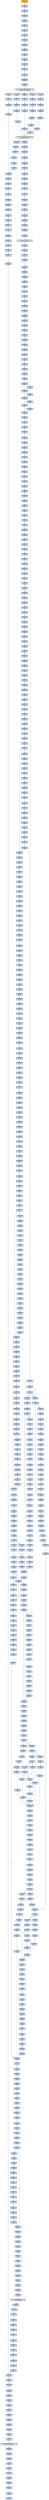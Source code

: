strict digraph G {
	graph [bgcolor=transparent,
		name=G
	];
	node [color=lightsteelblue,
		fillcolor=lightsteelblue,
		shape=rectangle,
		style=filled
	];
	"0x00479869"	[label="0x00479869
movl"];
	"0x0047986d"	[label="0x0047986d
leal"];
	"0x00479869" -> "0x0047986d"	[color="#000000"];
	"0x00479e18"	[label="0x00479e18
movb"];
	"0x00479e1f"	[label="0x00479e1f
popl"];
	"0x00479e18" -> "0x00479e1f"	[color="#000000"];
	"0x00479834"	[label="0x00479834
subl"];
	"0x0047983a"	[label="0x0047983a
pushl"];
	"0x00479834" -> "0x0047983a"	[color="#000000"];
	"0x0047989e"	[label="0x0047989e
leal"];
	"0x004798a1"	[label="0x004798a1
movl"];
	"0x0047989e" -> "0x004798a1"	[color="#000000"];
	"0x004792f1"	[label="0x004792f1
jne"];
	"0x00479365"	[label="0x00479365
movl"];
	"0x004792f1" -> "0x00479365"	[color="#000000",
		label=T];
	"0x00479718"	[label="0x00479718
testb"];
	"0x0047971a"	[label="0x0047971a
jne"];
	"0x00479718" -> "0x0047971a"	[color="#000000"];
	"0x00479152"	[label="0x00479152
popl"];
	"0x00479153"	[label="0x00479153
popl"];
	"0x00479152" -> "0x00479153"	[color="#000000"];
	"0x00479f7a"	[label="0x00479f7a
movl"];
	"0x00479f7e"	[label="0x00479f7e
movl"];
	"0x00479f7a" -> "0x00479f7e"	[color="#000000"];
	"0x00479420"	[label="0x00479420
pushl"];
	"0x00479425"	[label="0x00479425
ret"];
	"0x00479420" -> "0x00479425"	[color="#000000"];
	"0x00479154"	[label="0x00479154
popl"];
	"0x00479155"	[label="0x00479155
jmp"];
	"0x00479154" -> "0x00479155"	[color="#000000"];
	"0x004798fe"	[label="0x004798fe
movl"];
	"0x00479900"	[label="0x00479900
movl"];
	"0x004798fe" -> "0x00479900"	[color="#000000"];
	"0x00479826"	[label="0x00479826
movl"];
	"0x0047982c"	[label="0x0047982c
addl"];
	"0x00479826" -> "0x0047982c"	[color="#000000"];
	"0x004799c9"	[label="0x004799c9
movl"];
	"0x004799cc"	[label="0x004799cc
movl"];
	"0x004799c9" -> "0x004799cc"	[color="#000000"];
	GETMODULEHANDLEA_KERNEL32_DLL	[color=lightgrey,
		fillcolor=lightgrey,
		label="GETMODULEHANDLEA_KERNEL32_DLL
GETMODULEHANDLEA"];
	"0x00479042"	[label="0x00479042
movl"];
	GETMODULEHANDLEA_KERNEL32_DLL -> "0x00479042"	[color="#000000"];
	"0x00479287"	[label="0x00479287
testl"];
	GETMODULEHANDLEA_KERNEL32_DLL -> "0x00479287"	[color="#000000"];
	"0x00421b2c"	[label="0x00421b2c
testl"];
	GETMODULEHANDLEA_KERNEL32_DLL -> "0x00421b2c"	[color="#000000"];
	"0x00426799"	[label="0x00426799
testl"];
	GETMODULEHANDLEA_KERNEL32_DLL -> "0x00426799"	[color="#000000"];
	"0x004200a2"	[label="0x004200a2
movl"];
	GETMODULEHANDLEA_KERNEL32_DLL -> "0x004200a2"	[color="#000000"];
	"0x00479179"	[label="0x00479179
repz"];
	"0x0047917b"	[label="0x0047917b
popl"];
	"0x00479179" -> "0x0047917b"	[color="#000000"];
	"0x004799ee"	[label="0x004799ee
movl"];
	"0x004799f1"	[label="0x004799f1
movl"];
	"0x004799ee" -> "0x004799f1"	[color="#000000"];
	"0x00479aff"	[label="0x00479aff
ret"];
	"0x004796dc"	[label="0x004796dc
movl"];
	"0x00479aff" -> "0x004796dc"	[color="#000000"];
	"0x00479029"	[label="0x00479029
movl"];
	"0x0047902f"	[label="0x0047902f
jne"];
	"0x00479029" -> "0x0047902f"	[color="#000000"];
	"0x00479a2a"	[label="0x00479a2a
jmp"];
	"0x00479a58"	[label="0x00479a58
movl"];
	"0x00479a2a" -> "0x00479a58"	[color="#000000"];
	"0x00479ab9"	[label="0x00479ab9
leal"];
	"0x00479abc"	[label="0x00479abc
pushl"];
	"0x00479ab9" -> "0x00479abc"	[color="#000000"];
	"0x00479960"	[label="0x00479960
xorl"];
	"0x00479962"	[label="0x00479962
testl"];
	"0x00479960" -> "0x00479962"	[color="#000000"];
	"0x00479f45"	[label="0x00479f45
jae"];
	"0x00479f47"	[label="0x00479f47
movl"];
	"0x00479f45" -> "0x00479f47"	[color="#000000",
		label=F];
	"0x0047990a"	[label="0x0047990a
shrl"];
	"0x0047990d"	[label="0x0047990d
repz"];
	"0x0047990a" -> "0x0047990d"	[color="#000000"];
	"0x004791c0"	[label="0x004791c0
movl"];
	"0x004791c6"	[label="0x004791c6
subl"];
	"0x004791c0" -> "0x004791c6"	[color="#000000"];
	VIRTUALPROTECT_KERNEL32_DLL	[color=lightgrey,
		fillcolor=lightgrey,
		label="VIRTUALPROTECT_KERNEL32_DLL
VIRTUALPROTECT"];
	"0x004793ff"	[label="0x004793ff
popl"];
	VIRTUALPROTECT_KERNEL32_DLL -> "0x004793ff"	[color="#000000"];
	"0x0047940f"	[label="0x0047940f
movl"];
	"0x00479415"	[label="0x00479415
popa"];
	"0x0047940f" -> "0x00479415"	[color="#000000"];
	"0x004798b3"	[label="0x004798b3
movl"];
	"0x004798b7"	[label="0x004798b7
ja"];
	"0x004798b3" -> "0x004798b7"	[color="#000000"];
	"0x00479a22"	[label="0x00479a22
cmpl"];
	"0x00479a25"	[label="0x00479a25
sbbl"];
	"0x00479a22" -> "0x00479a25"	[color="#000000"];
	"0x00479e76"	[label="0x00479e76
shrl"];
	"0x00479e78"	[label="0x00479e78
movl"];
	"0x00479e76" -> "0x00479e78"	[color="#000000"];
	"0x004792b1"	[label="0x004792b1
addl"];
	"0x004792b3"	[label="0x004792b3
addl"];
	"0x004792b1" -> "0x004792b3"	[color="#000000"];
	"0x00479014"	[label="0x00479014
popl"];
	"0x00479015"	[label="0x00479015
movl"];
	"0x00479014" -> "0x00479015"	[color="#000000"];
	"0x00479375"	[label="0x00479375
movl"];
	"0x00479378"	[label="0x00479378
movl"];
	"0x00479375" -> "0x00479378"	[color="#000000"];
	"0x00479806"	[label="0x00479806
popl"];
	"0x00479807"	[label="0x00479807
movl"];
	"0x00479806" -> "0x00479807"	[color="#000000"];
	"0x0047939a"	[label="0x0047939a
pushl"];
	"0x0047939d"	[label="0x0047939d
pushl"];
	"0x0047939a" -> "0x0047939d"	[color="#000000"];
	"0x00479b5a"	[label="0x00479b5a
call"];
	"0x00479b63"	[label="0x00479b63
subl"];
	"0x00479b5a" -> "0x00479b63"	[color="#000000"];
	"0x00479398"	[label="0x00479398
pushl"];
	"0x00479398" -> "0x0047939a"	[color="#000000"];
	"0x00479983"	[label="0x00479983
movl"];
	"0x00479986"	[label="0x00479986
xorl"];
	"0x00479983" -> "0x00479986"	[color="#000000"];
	"0x00479172"	[label="0x00479172
repz"];
	"0x00479174"	[label="0x00479174
movl"];
	"0x00479172" -> "0x00479174"	[color="#000000"];
	VIRTUALFREE_KERNEL32_DLL	[color=lightgrey,
		fillcolor=lightgrey,
		label="VIRTUALFREE_KERNEL32_DLL
VIRTUALFREE"];
	"0x004791a8"	[label="0x004791a8
movl"];
	VIRTUALFREE_KERNEL32_DLL -> "0x004791a8"	[color="#000000"];
	"0x00479e65"	[label="0x00479e65
jae"];
	"0x00479e67"	[label="0x00479e67
movl"];
	"0x00479e65" -> "0x00479e67"	[color="#000000",
		label=F];
	"0x00479823"	[label="0x00479823
leal"];
	"0x00479823" -> "0x00479826"	[color="#000000"];
	"0x00479aaf"	[label="0x00479aaf
incl"];
	"0x00479ab0"	[label="0x00479ab0
cmpl"];
	"0x00479aaf" -> "0x00479ab0"	[color="#000000"];
	"0x00479996"	[label="0x00479996
movl"];
	"0x0047999c"	[label="0x0047999c
incl"];
	"0x00479996" -> "0x0047999c"	[color="#000000"];
	"0x00479114"	[label="0x00479114
subl"];
	"0x00479117"	[label="0x00479117
movl"];
	"0x00479114" -> "0x00479117"	[color="#000000"];
	"0x0042679d"	[label="0x0042679d
pushl"];
	"0x004267a2"	[label="0x004267a2
pushl"];
	"0x0042679d" -> "0x004267a2"	[color="#000000"];
	"0x004798ab"	[label="0x004798ab
addl"];
	"0x004798ad"	[label="0x004798ad
cmpl"];
	"0x004798ab" -> "0x004798ad"	[color="#000000"];
	"0x004799d0"	[label="0x004799d0
shll"];
	"0x004799d3"	[label="0x004799d3
andl"];
	"0x004799d0" -> "0x004799d3"	[color="#000000"];
	"0x00479cff"	[label="0x00479cff
ret"];
	"0x00479cff" -> "0x00479e18"	[color="#000000"];
	"0x00479a9b"	[label="0x00479a9b
movb"];
	"0x00479cff" -> "0x00479a9b"	[color="#000000"];
	"0x00479efa"	[label="0x00479efa
jae"];
	"0x00479f16"	[label="0x00479f16
movl"];
	"0x00479efa" -> "0x00479f16"	[color="#000000",
		label=T];
	"0x00479efc"	[label="0x00479efc
movl"];
	"0x00479efa" -> "0x00479efc"	[color="#000000",
		label=F];
	"0x004799a3"	[label="0x004799a3
popl"];
	"0x004799a4"	[label="0x004799a4
movb"];
	"0x004799a3" -> "0x004799a4"	[color="#000000"];
	"0x00479ece"	[label="0x00479ece
movl"];
	"0x00479ed1"	[label="0x00479ed1
jae"];
	"0x00479ece" -> "0x00479ed1"	[color="#000000"];
	"0x00479871"	[label="0x00479871
incl"];
	"0x00479872"	[label="0x00479872
incl"];
	"0x00479871" -> "0x00479872"	[color="#000000"];
	"0x00479b59"	[label="0x00479b59
stosb"];
	"0x00479b59" -> "0x00479b5a"	[color="#000000"];
	"0x00479f70"	[label="0x00479f70
cmpl"];
	"0x00479f74"	[label="0x00479f74
jb"];
	"0x00479f70" -> "0x00479f74"	[color="#000000"];
	"0x00479aa2"	[label="0x00479aa2
popl"];
	"0x00479a9b" -> "0x00479aa2"	[color="#000000"];
	"0x00479f80"	[label="0x00479f80
popl"];
	"0x00479f7e" -> "0x00479f80"	[color="#000000"];
	"0x00479a6f"	[label="0x00479a6f
shrl"];
	"0x00479a71"	[label="0x00479a71
movl"];
	"0x00479a6f" -> "0x00479a71"	[color="#000000"];
	"0x00479397"	[label="0x00479397
pushl"];
	"0x00479397" -> "0x00479398"	[color="#000000"];
	"0x00479e4c"	[label="0x00479e4c
movl"];
	"0x00479e50"	[label="0x00479e50
andl"];
	"0x00479e4c" -> "0x00479e50"	[color="#000000"];
	"0x00479ce8"	[label="0x00479ce8
movb"];
	"0x00479cea"	[label="0x00479cea
popl"];
	"0x00479ce8" -> "0x00479cea"	[color="#000000"];
	"0x004799f4"	[label="0x004799f4
movl"];
	"0x004799f1" -> "0x004799f4"	[color="#000000"];
	"0x00479ecb"	[label="0x00479ecb
movl"];
	"0x00479ecb" -> "0x00479ece"	[color="#000000"];
	"0x004796cc"	[label="0x004796cc
subl"];
	"0x004796d2"	[label="0x004796d2
leal"];
	"0x004796cc" -> "0x004796d2"	[color="#000000"];
	"0x00479048"	[label="0x00479048
movl"];
	"0x00479042" -> "0x00479048"	[color="#000000"];
	"0x00479271"	[label="0x00479271
movl"];
	"0x00479274"	[label="0x00479274
testl"];
	"0x00479271" -> "0x00479274"	[color="#000000"];
	"0x00479a00"	[label="0x00479a00
andl"];
	"0x00479a05"	[label="0x00479a05
cmpl"];
	"0x00479a00" -> "0x00479a05"	[color="#000000"];
	"0x00479abd"	[label="0x00479abd
pushl"];
	"0x00479abc" -> "0x00479abd"	[color="#000000"];
	"0x00479e29"	[label="0x00479e29
jb"];
	"0x00479e9c"	[label="0x00479e9c
cmpl"];
	"0x00479e29" -> "0x00479e9c"	[color="#000000",
		label=T];
	"0x00479e2b"	[label="0x00479e2b
movl"];
	"0x00479e29" -> "0x00479e2b"	[color="#000000",
		label=F];
	"0x004799b0"	[label="0x004799b0
pushl"];
	"0x004799b1"	[label="0x004799b1
pushl"];
	"0x004799b0" -> "0x004799b1"	[color="#000000"];
	"0x00479112"	[label="0x00479112
movl"];
	"0x00479112" -> "0x00479114"	[color="#000000"];
	"0x00479a1d"	[label="0x00479a1d
cmpl"];
	"0x00479a20"	[label="0x00479a20
jae"];
	"0x00479a1d" -> "0x00479a20"	[color="#000000"];
	"0x0047986d" -> "0x00479871"	[color="#000000"];
	"0x00479e20"	[label="0x00479e20
testb"];
	"0x00479e22"	[label="0x00479e22
movl"];
	"0x00479e20" -> "0x00479e22"	[color="#000000"];
	"0x00479e58"	[label="0x00479e58
orl"];
	"0x00479e5a"	[label="0x00479e5a
movl"];
	"0x00479e58" -> "0x00479e5a"	[color="#000000"];
	"0x00479108"	[label="0x00479108
incb"];
	"0x0047910e"	[label="0x0047910e
pushl"];
	"0x00479108" -> "0x0047910e"	[color="#000000"];
	"0x00479b69"	[label="0x00479b69
pushl"];
	"0x00479b6a"	[label="0x00479b6a
movl"];
	"0x00479b69" -> "0x00479b6a"	[color="#000000"];
	"0x0047991a"	[label="0x0047991a
movl"];
	"0x0047991e"	[label="0x0047991e
movl"];
	"0x0047991a" -> "0x0047991e"	[color="#000000"];
	"0x00479f05"	[label="0x00479f05
je"];
	"0x00479f37"	[label="0x00479f37
movl"];
	"0x00479f05" -> "0x00479f37"	[color="#000000",
		label=T];
	"0x00479f07"	[label="0x00479f07
movl"];
	"0x00479f05" -> "0x00479f07"	[color="#000000",
		label=F];
	"0x00479b74"	[label="0x00479b74
movl"];
	"0x00479b76"	[label="0x00479b76
call"];
	"0x00479b74" -> "0x00479b76"	[color="#000000"];
	"0x00479966"	[label="0x00479966
movl"];
	"0x0047996d"	[label="0x0047996d
movb"];
	"0x00479966" -> "0x0047996d"	[color="#000000"];
	"0x00479855"	[label="0x00479855
movl"];
	"0x0047985c"	[label="0x0047985c
cmpl"];
	"0x00479855" -> "0x0047985c"	[color="#000000"];
	"0x00479b43"	[label="0x00479b43
movl"];
	"0x00479b49"	[label="0x00479b49
movl"];
	"0x00479b43" -> "0x00479b49"	[color="#000000"];
	"0x00479289"	[label="0x00479289
jne"];
	"0x00479292"	[label="0x00479292
movl"];
	"0x00479289" -> "0x00479292"	[color="#000000",
		label=T];
	"0x00479817"	[label="0x00479817
movl"];
	"0x0047981d"	[label="0x0047981d
movl"];
	"0x00479817" -> "0x0047981d"	[color="#000000"];
	"0x004797fd"	[label="0x004797fd
andl"];
	"0x00479802"	[label="0x00479802
shrl"];
	"0x004797fd" -> "0x00479802"	[color="#000000"];
	"0x00479a2f"	[label="0x00479a2f
jae"];
	"0x00479a31"	[label="0x00479a31
movl"];
	"0x00479a2f" -> "0x00479a31"	[color="#000000",
		label=F];
	"0x00479a38"	[label="0x00479a38
cmpl"];
	"0x00479a2f" -> "0x00479a38"	[color="#000000",
		label=T];
	"0x00479ee9"	[label="0x00479ee9
movl"];
	"0x00479eec"	[label="0x00479eec
subl"];
	"0x00479ee9" -> "0x00479eec"	[color="#000000"];
	"0x004799fd"	[label="0x004799fd
movl"];
	"0x004799fd" -> "0x00479a00"	[color="#000000"];
	"0x004799b2"	[label="0x004799b2
pushl"];
	"0x004799b3"	[label="0x004799b3
movl"];
	"0x004799b2" -> "0x004799b3"	[color="#000000"];
	"0x00479008"	[label="0x00479008
jmp"];
	"0x0047900e"	[label="0x0047900e
call"];
	"0x00479008" -> "0x0047900e"	[color="#000000"];
	"0x0047915f"	[label="0x0047915f
movl"];
	"0x00479161"	[label="0x00479161
movl"];
	"0x0047915f" -> "0x00479161"	[color="#000000"];
	"0x0047999d"	[label="0x0047999d
cmpl"];
	"0x0047999c" -> "0x0047999d"	[color="#000000"];
	"0x00479ceb"	[label="0x00479ceb
addl"];
	"0x00479cf1"	[label="0x00479cf1
ret"];
	"0x00479ceb" -> "0x00479cf1"	[color="#000000"];
	"0x00479a5a"	[label="0x00479a5a
movl"];
	"0x00479a5d"	[label="0x00479a5d
addl"];
	"0x00479a5a" -> "0x00479a5d"	[color="#000000"];
	"0x00479f41"	[label="0x00479f41
cmpl"];
	"0x00479f43"	[label="0x00479f43
movl"];
	"0x00479f41" -> "0x00479f43"	[color="#000000"];
	"0x00479a36"	[label="0x00479a36
jmp"];
	"0x00479a36" -> "0x00479a58"	[color="#000000"];
	"0x004791b0"	[label="0x004791b0
je"];
	"0x004791ba"	[label="0x004791ba
movl"];
	"0x004791b0" -> "0x004791ba"	[color="#000000",
		label=T];
	"0x0047904e"	[label="0x0047904e
pushl"];
	"0x0047904f"	[label="0x0047904f
call"];
	"0x0047904e" -> "0x0047904f"	[color="#000000"];
	"0x00479e55"	[label="0x00479e55
addl"];
	"0x00479e55" -> "0x00479e58"	[color="#000000"];
	"0x004799e1"	[label="0x004799e1
movl"];
	"0x004799e4"	[label="0x004799e4
movl"];
	"0x004799e1" -> "0x004799e4"	[color="#000000"];
	"0x004799ec"	[label="0x004799ec
jae"];
	"0x004799ec" -> "0x004799ee"	[color="#000000",
		label=F];
	"0x0047908d"	[label="0x0047908d
movl"];
	"0x00479093"	[label="0x00479093
orl"];
	"0x0047908d" -> "0x00479093"	[color="#000000"];
	"0x004797e5"	[label="0x004797e5
jae"];
	"0x004797e7"	[label="0x004797e7
popl"];
	"0x004797e5" -> "0x004797e7"	[color="#000000",
		label=F];
	"0x00479a1b"	[label="0x00479a1b
jmp"];
	"0x00479a1b" -> "0x00479a58"	[color="#000000"];
	"0x004797ae"	[label="0x004797ae
cmpl"];
	"0x004797b1"	[label="0x004797b1
jb"];
	"0x004797ae" -> "0x004797b1"	[color="#000000"];
	"0x00479cda"	[label="0x00479cda
leal"];
	"0x00479cde"	[label="0x00479cde
movl"];
	"0x00479cda" -> "0x00479cde"	[color="#000000"];
	"0x004799a7"	[label="0x004799a7
addl"];
	"0x004799ad"	[label="0x004799ad
ret"];
	"0x004799a7" -> "0x004799ad"	[color="#000000"];
	"0x00479298"	[label="0x00479298
movl"];
	"0x00479292" -> "0x00479298"	[color="#000000"];
	"0x00479276"	[label="0x00479276
je"];
	"0x00479274" -> "0x00479276"	[color="#000000"];
	"0x00479b0c"	[label="0x00479b0c
pushl"];
	"0x00479b0d"	[label="0x00479b0d
movl"];
	"0x00479b0c" -> "0x00479b0d"	[color="#000000"];
	"0x00479a07"	[label="0x00479a07
jae"];
	"0x00479a07" -> "0x00479a1d"	[color="#000000",
		label=T];
	"0x00479a09"	[label="0x00479a09
movl"];
	"0x00479a07" -> "0x00479a09"	[color="#000000",
		label=F];
	"0x0047999f"	[label="0x0047999f
jb"];
	"0x0047999d" -> "0x0047999f"	[color="#000000"];
	"0x004799a1"	[label="0x004799a1
popl"];
	"0x004799a2"	[label="0x004799a2
popl"];
	"0x004799a1" -> "0x004799a2"	[color="#000000"];
	"0x004796d6"	[label="0x004796d6
pushl"];
	"0x004796d2" -> "0x004796d6"	[color="#000000"];
	"0x004797a5"	[label="0x004797a5
movl"];
	"0x004797a7"	[label="0x004797a7
pushl"];
	"0x004797a5" -> "0x004797a7"	[color="#000000"];
	"0x00479f6c"	[label="0x00479f6c
testb"];
	"0x00479cf1" -> "0x00479f6c"	[color="#000000"];
	"0x00479249"	[label="0x00479249
movl"];
	"0x0047924f"	[label="0x0047924f
orl"];
	"0x00479249" -> "0x0047924f"	[color="#000000"];
	"0x00479f82"	[label="0x00479f82
popl"];
	"0x00479f83"	[label="0x00479f83
movb"];
	"0x00479f82" -> "0x00479f83"	[color="#000000"];
	"0x00479b0f"	[label="0x00479b0f
leal"];
	"0x00479b12"	[label="0x00479b12
movl"];
	"0x00479b0f" -> "0x00479b12"	[color="#000000"];
	"0x00479189"	[label="0x00479189
call"];
	"0x00479189" -> VIRTUALFREE_KERNEL32_DLL	[color="#000000"];
	"0x004799d9"	[label="0x004799d9
orl"];
	"0x004799db"	[label="0x004799db
movl"];
	"0x004799d9" -> "0x004799db"	[color="#000000"];
	"0x004792c0"	[label="0x004792c0
addl"];
	"0x004792c6"	[label="0x004792c6
testl"];
	"0x004792c0" -> "0x004792c6"	[color="#000000"];
	"0x00479a7d"	[label="0x00479a7d
popl"];
	"0x00479a7e"	[label="0x00479a7e
popl"];
	"0x00479a7d" -> "0x00479a7e"	[color="#000000"];
	"0x004797b3"	[label="0x004797b3
pushl"];
	"0x004797b4"	[label="0x004797b4
movl"];
	"0x004797b3" -> "0x004797b4"	[color="#000000"];
	"0x0047981d" -> "0x00479823"	[color="#000000"];
	"0x004799cc" -> "0x004799d0"	[color="#000000"];
	"0x00479a47"	[label="0x00479a47
jae"];
	"0x00479a49"	[label="0x00479a49
movl"];
	"0x00479a47" -> "0x00479a49"	[color="#000000",
		label=F];
	"0x004797f2"	[label="0x004797f2
subl"];
	"0x004797f4"	[label="0x004797f4
shrl"];
	"0x004797f2" -> "0x004797f4"	[color="#000000"];
	"0x00479e24"	[label="0x00479e24
je"];
	"0x00479e26"	[label="0x00479e26
cmpl"];
	"0x00479e24" -> "0x00479e26"	[color="#000000",
		label=F];
	"0x00479e24" -> "0x00479e9c"	[color="#000000",
		label=T];
	"0x00479877"	[label="0x00479877
jb"];
	"0x00479879"	[label="0x00479879
movl"];
	"0x00479877" -> "0x00479879"	[color="#000000",
		label=F];
	"0x00479b1e"	[label="0x00479b1e
movl"];
	"0x00479b24"	[label="0x00479b24
movl"];
	"0x00479b1e" -> "0x00479b24"	[color="#000000"];
	"0x004797ce"	[label="0x004797ce
andl"];
	"0x004797d4"	[label="0x004797d4
orl"];
	"0x004797ce" -> "0x004797d4"	[color="#000000"];
	"0x00479055"	[label="0x00479055
stosl"];
	"0x00479056"	[label="0x00479056
movb"];
	"0x00479055" -> "0x00479056"	[color="#000000"];
	"0x00479a95"	[label="0x00479a95
pushl"];
	"0x00479a96"	[label="0x00479a96
call"];
	"0x00479a95" -> "0x00479a96"	[color="#000000"];
	"0x00479ea0"	[label="0x00479ea0
jb"];
	"0x00479ed3"	[label="0x00479ed3
movl"];
	"0x00479ea0" -> "0x00479ed3"	[color="#000000",
		label=T];
	"0x00479ea2"	[label="0x00479ea2
movl"];
	"0x00479ea0" -> "0x00479ea2"	[color="#000000",
		label=F];
	"0x004799e6"	[label="0x004799e6
movl"];
	"0x004799e4" -> "0x004799e6"	[color="#000000"];
	"0x00479b14"	[label="0x00479b14
movl"];
	"0x00479b1b"	[label="0x00479b1b
movl"];
	"0x00479b14" -> "0x00479b1b"	[color="#000000"];
	"0x004798f0"	[label="0x004798f0
subl"];
	"0x004798f2"	[label="0x004798f2
addl"];
	"0x004798f0" -> "0x004798f2"	[color="#000000"];
	"0x00479a11"	[label="0x00479a11
shrl"];
	"0x00479a14"	[label="0x00479a14
xorl"];
	"0x00479a11" -> "0x00479a14"	[color="#000000"];
	"0x0047911d"	[label="0x0047911d
xorl"];
	"0x00479117" -> "0x0047911d"	[color="#000000"];
	"0x0047997a"	[label="0x0047997a
andl"];
	"0x0047997f"	[label="0x0047997f
movl"];
	"0x0047997a" -> "0x0047997f"	[color="#000000"];
	"0x004200a8"	[label="0x004200a8
movl"];
	"0x004200ae"	[label="0x004200ae
pushl"];
	"0x004200a8" -> "0x004200ae"	[color="#000000"];
	"0x004799c2"	[label="0x004799c2
incl"];
	"0x004799c3"	[label="0x004799c3
movb"];
	"0x004799c2" -> "0x004799c3"	[color="#000000"];
	"0x00479e95"	[label="0x00479e95
addl"];
	"0x00479e97"	[label="0x00479e97
leal"];
	"0x00479e95" -> "0x00479e97"	[color="#000000"];
	"0x004797fb"	[label="0x004797fb
subl"];
	"0x004797fb" -> "0x004797fd"	[color="#000000"];
	"0x00479f49"	[label="0x00479f49
subl"];
	"0x00479f47" -> "0x00479f49"	[color="#000000"];
	"0x004798eb"	[label="0x004798eb
andl"];
	"0x004798eb" -> "0x004798f0"	[color="#000000"];
	"0x00479831"	[label="0x00479831
ret"];
	"0x0047982c" -> "0x00479831"	[color="#000000"];
	"0x00479e26" -> "0x00479e29"	[color="#000000"];
	"0x0047972f"	[label="0x0047972f
ret"];
	"0x00479101"	[label="0x00479101
movb"];
	"0x0047972f" -> "0x00479101"	[color="#000000"];
	"0x00479103"	[label="0x00479103
cmpb"];
	"0x00479101" -> "0x00479103"	[color="#000000"];
	"0x0047985e"	[label="0x0047985e
movl"];
	"0x00479862"	[label="0x00479862
jbe"];
	"0x0047985e" -> "0x00479862"	[color="#000000"];
	"0x00479ba0"	[label="0x00479ba0
jb"];
	"0x00479ba2"	[label="0x00479ba2
leal"];
	"0x00479ba0" -> "0x00479ba2"	[color="#000000",
		label=F];
	"0x0047983b"	[label="0x0047983b
pushl"];
	"0x0047983c"	[label="0x0047983c
pushl"];
	"0x0047983b" -> "0x0047983c"	[color="#000000"];
	"0x004798f4"	[label="0x004798f4
movb"];
	"0x004798f6"	[label="0x004798f6
movl"];
	"0x004798f4" -> "0x004798f6"	[color="#000000"];
	"0x00479058"	[label="0x00479058
scasb"];
	"0x00479059"	[label="0x00479059
jne"];
	"0x00479058" -> "0x00479059"	[color="#000000"];
	"0x00479b55"	[label="0x00479b55
repz"];
	"0x00479b57"	[label="0x00479b57
movl"];
	"0x00479b55" -> "0x00479b57"	[color="#000000"];
	"0x00479176"	[label="0x00479176
andl"];
	"0x00479176" -> "0x00479179"	[color="#000000"];
	"0x0047988e"	[label="0x0047988e
movl"];
	"0x00479892"	[label="0x00479892
movl"];
	"0x0047988e" -> "0x00479892"	[color="#000000"];
	"0x0047987e"	[label="0x0047987e
movl"];
	"0x00479882"	[label="0x00479882
movl"];
	"0x0047987e" -> "0x00479882"	[color="#000000"];
	"0x00479a65"	[label="0x00479a65
movl"];
	"0x00479a6a"	[label="0x00479a6a
subl"];
	"0x00479a65" -> "0x00479a6a"	[color="#000000"];
	"0x00479153" -> "0x00479154"	[color="#000000"];
	"0x004267a3"	[label="0x004267a3
call"];
	"0x004267a2" -> "0x004267a3"	[color="#000000"];
	"0x00421b2e"	[label="0x00421b2e
je"];
	"0x00421b30"	[label="0x00421b30
pushl"];
	"0x00421b2e" -> "0x00421b30"	[color="#000000",
		label=F];
	"0x004797bb"	[label="0x004797bb
movb"];
	"0x004797bd"	[label="0x004797bd
incl"];
	"0x004797bb" -> "0x004797bd"	[color="#000000"];
	"0x00479e6d"	[label="0x00479e6d
movl"];
	"0x00479e72"	[label="0x00479e72
subl"];
	"0x00479e6d" -> "0x00479e72"	[color="#000000"];
	"0x00479b6d"	[label="0x00479b6d
pushl"];
	"0x00479b6e"	[label="0x00479b6e
leal"];
	"0x00479b6d" -> "0x00479b6e"	[color="#000000"];
	"0x004798f8"	[label="0x004798f8
movb"];
	"0x004798fa"	[label="0x004798fa
movl"];
	"0x004798f8" -> "0x004798fa"	[color="#000000"];
	"0x00479a87"	[label="0x00479a87
movl"];
	"0x00479a89"	[label="0x00479a89
xorl"];
	"0x00479a87" -> "0x00479a89"	[color="#000000"];
	"0x00479f85"	[label="0x00479f85
popl"];
	"0x00479f83" -> "0x00479f85"	[color="#000000"];
	"0x004799de"	[label="0x004799de
addl"];
	"0x004799de" -> "0x004799e1"	[color="#000000"];
	"0x00479cc9"	[label="0x00479cc9
jb"];
	"0x00479ccb"	[label="0x00479ccb
jmp"];
	"0x00479cc9" -> "0x00479ccb"	[color="#000000",
		label=F];
	"0x00479b30"	[label="0x00479b30
xorl"];
	"0x00479b32"	[label="0x00479b32
movl"];
	"0x00479b30" -> "0x00479b32"	[color="#000000"];
	"0x00479400"	[label="0x00479400
movl"];
	"0x00479405"	[label="0x00479405
pushl"];
	"0x00479400" -> "0x00479405"	[color="#000000"];
	"0x0047990f"	[label="0x0047990f
movl"];
	"0x00479911"	[label="0x00479911
movl"];
	"0x0047990f" -> "0x00479911"	[color="#000000"];
	"0x004799db" -> "0x004799de"	[color="#000000"];
	"0x00479845"	[label="0x00479845
movl"];
	"0x0047984b"	[label="0x0047984b
xorl"];
	"0x00479845" -> "0x0047984b"	[color="#000000"];
	"0x00479b08"	[label="0x00479b08
movl"];
	"0x00479b08" -> "0x00479b0c"	[color="#000000"];
	"0x004790a1"	[label="0x004790a1
leal"];
	"0x004790a7"	[label="0x004790a7
cmpl"];
	"0x004790a1" -> "0x004790a7"	[color="#000000"];
	"0x00479b02"	[label="0x00479b02
movl"];
	"0x00479b06"	[label="0x00479b06
movl"];
	"0x00479b02" -> "0x00479b06"	[color="#000000"];
	"0x00479022"	[label="0x00479022
cmpl"];
	"0x00479022" -> "0x00479029"	[color="#000000"];
	"0x00479ab3"	[label="0x00479ab3
jb"];
	"0x00479ab5"	[label="0x00479ab5
movl"];
	"0x00479ab3" -> "0x00479ab5"	[color="#000000",
		label=F];
	"0x00479396"	[label="0x00479396
pushl"];
	"0x00479396" -> "0x00479397"	[color="#000000"];
	"0x004798fa" -> "0x004798fe"	[color="#000000"];
	"0x0047984d"	[label="0x0047984d
leal"];
	"0x00479851"	[label="0x00479851
xorl"];
	"0x0047984d" -> "0x00479851"	[color="#000000"];
	"0x004797f6"	[label="0x004797f6
movl"];
	"0x004797f4" -> "0x004797f6"	[color="#000000"];
	"0x004200a4"	[label="0x004200a4
testl"];
	"0x004200a6"	[label="0x004200a6
je"];
	"0x004200a4" -> "0x004200a6"	[color="#000000"];
	"0x00479e3f"	[label="0x00479e3f
movb"];
	"0x00479e41"	[label="0x00479e41
incl"];
	"0x00479e3f" -> "0x00479e41"	[color="#000000"];
	"0x00479e39"	[label="0x00479e39
movl"];
	"0x00479e3c"	[label="0x00479e3c
shll"];
	"0x00479e39" -> "0x00479e3c"	[color="#000000"];
	"0x0047990d" -> "0x0047990f"	[color="#000000"];
	"0x00479163"	[label="0x00479163
addl"];
	"0x00479169"	[label="0x00479169
movl"];
	"0x00479163" -> "0x00479169"	[color="#000000"];
	"0x004797db"	[label="0x004797db
movl"];
	"0x004797de"	[label="0x004797de
movl"];
	"0x004797db" -> "0x004797de"	[color="#000000"];
	"0x00479035"	[label="0x00479035
leal"];
	"0x0047902f" -> "0x00479035"	[color="#000000",
		label=F];
	"0x00479ac2"	[label="0x00479ac2
call"];
	"0x0047980f"	[label="0x0047980f
movl"];
	"0x00479ac2" -> "0x0047980f"	[color="#000000"];
	"0x00479ca5"	[label="0x00479ca5
jne"];
	"0x00479cb2"	[label="0x00479cb2
movb"];
	"0x00479ca5" -> "0x00479cb2"	[color="#000000",
		label=T];
	"0x00479bc5"	[label="0x00479bc5
movl"];
	"0x00479bc7"	[label="0x00479bc7
call"];
	"0x00479bc5" -> "0x00479bc7"	[color="#000000"];
	"0x00479f3e"	[label="0x00479f3e
leal"];
	"0x00479f3e" -> "0x00479f41"	[color="#000000"];
	"0x00479e5c"	[label="0x00479e5c
cmpl"];
	"0x00479e5a" -> "0x00479e5c"	[color="#000000"];
	"0x00479384"	[label="0x00479384
jmp"];
	"0x00479384" -> "0x00479271"	[color="#000000"];
	"0x00479b37"	[label="0x00479b37
movl"];
	"0x00479b32" -> "0x00479b37"	[color="#000000"];
	"0x004799e9"	[label="0x004799e9
cmpl"];
	"0x004799e6" -> "0x004799e9"	[color="#000000"];
	"0x004798c9"	[label="0x004798c9
cmpl"];
	"0x004798cc"	[label="0x004798cc
movl"];
	"0x004798c9" -> "0x004798cc"	[color="#000000"];
	"0x004799b1" -> "0x004799b2"	[color="#000000"];
	"0x004797e8"	[label="0x004797e8
movl"];
	"0x004797eb"	[label="0x004797eb
movl"];
	"0x004797e8" -> "0x004797eb"	[color="#000000"];
	"0x00479a7f"	[label="0x00479a7f
movl"];
	"0x00479a7e" -> "0x00479a7f"	[color="#000000"];
	"0x00479106"	[label="0x00479106
jne"];
	"0x00479106" -> "0x00479108"	[color="#000000",
		label=F];
	"0x00479106" -> "0x00479155"	[color="#000000",
		label=T];
	"0x00479002"	[label="0x00479002
call"];
	"0x0047900a"	[label="0x0047900a
popl"];
	"0x00479002" -> "0x0047900a"	[color="#000000"];
	"0x00479873"	[label="0x00479873
cmpl"];
	"0x00479875"	[label="0x00479875
movl"];
	"0x00479873" -> "0x00479875"	[color="#000000"];
	"0x00479d3b"	[label="0x00479d3b
incl"];
	"0x00479d3c"	[label="0x00479d3c
movl"];
	"0x00479d3b" -> "0x00479d3c"	[color="#000000"];
	"0x004797a8"	[label="0x004797a8
movl"];
	"0x004797ad"	[label="0x004797ad
pushl"];
	"0x004797a8" -> "0x004797ad"	[color="#000000"];
	"0x00479e50" -> "0x00479e55"	[color="#000000"];
	"0x00479095"	[label="0x00479095
je"];
	"0x00479095" -> "0x004790a1"	[color="#000000",
		label=T];
	"0x00479cc6"	[label="0x00479cc6
cmpl"];
	"0x00479cc6" -> "0x00479cc9"	[color="#000000"];
	"0x00479a77"	[label="0x00479a77
movl"];
	"0x00479a77" -> "0x00479a7d"	[color="#000000"];
	"0x00479729"	[label="0x00479729
addl"];
	"0x00479729" -> "0x0047972f"	[color="#000000"];
	"0x00479cea" -> "0x00479ceb"	[color="#000000"];
	"0x00479389"	[label="0x00479389
movl"];
	"0x00479276" -> "0x00479389"	[color="#000000",
		label=T];
	"0x00479251"	[label="0x00479251
je"];
	"0x0047924f" -> "0x00479251"	[color="#000000"];
	"0x00479b1b" -> "0x00479b1e"	[color="#000000"];
	"0x00479ead"	[label="0x00479ead
incl"];
	"0x00479eae"	[label="0x00479eae
movb"];
	"0x00479ead" -> "0x00479eae"	[color="#000000"];
	"0x004792c8"	[label="0x004792c8
je"];
	"0x00479373"	[label="0x00479373
movl"];
	"0x004792c8" -> "0x00479373"	[color="#000000",
		label=T];
	"0x00479e6a"	[label="0x00479e6a
movl"];
	"0x00479e6a" -> "0x00479e6d"	[color="#000000"];
	"0x00479eab"	[label="0x00479eab
movb"];
	"0x00479eab" -> "0x00479ead"	[color="#000000"];
	"0x00479cf8"	[label="0x00479cf8
popl"];
	"0x00479cf9"	[label="0x00479cf9
subl"];
	"0x00479cf8" -> "0x00479cf9"	[color="#000000"];
	"0x00479813"	[label="0x00479813
movl"];
	"0x00479813" -> "0x00479817"	[color="#000000"];
	"0x0047901a"	[label="0x0047901a
addl"];
	"0x00479015" -> "0x0047901a"	[color="#000000"];
	"0x00479cc5"	[label="0x00479cc5
incl"];
	"0x00479cc5" -> "0x00479cc6"	[color="#000000"];
	"0x004797a7" -> "0x004797a8"	[color="#000000"];
	"0x0047939e"	[label="0x0047939e
call"];
	"0x0047939e" -> VIRTUALPROTECT_KERNEL32_DLL	[color="#000000"];
	"0x00479406"	[label="0x00479406
addl"];
	"0x0047940c"	[label="0x0047940c
popl"];
	"0x00479406" -> "0x0047940c"	[color="#000000"];
	"0x004792aa"	[label="0x004792aa
testl"];
	"0x004792ac"	[label="0x004792ac
jne"];
	"0x004792aa" -> "0x004792ac"	[color="#000000"];
	"0x00479f5d"	[label="0x00479f5d
movl"];
	"0x00479f61"	[label="0x00479f61
movl"];
	"0x00479f5d" -> "0x00479f61"	[color="#000000"];
	"0x004797ad" -> "0x004797ae"	[color="#000000"];
	"0x0047980a"	[label="0x0047980a
popl"];
	"0x00479807" -> "0x0047980a"	[color="#000000"];
	"0x0047938f"	[label="0x0047938f
movl"];
	"0x00479392"	[label="0x00479392
addl"];
	"0x0047938f" -> "0x00479392"	[color="#000000"];
	"0x00479a27"	[label="0x00479a27
addl"];
	"0x00479a25" -> "0x00479a27"	[color="#000000"];
	"0x00479cd4"	[label="0x00479cd4
movl"];
	"0x00479cd4" -> "0x00479cda"	[color="#000000"];
	"0x0047980f" -> "0x00479813"	[color="#000000"];
	"0x00479e9c" -> "0x00479ea0"	[color="#000000"];
	"0x004790e9"	[label="0x004790e9
movl"];
	"0x004790eb"	[label="0x004790eb
addl"];
	"0x004790e9" -> "0x004790eb"	[color="#000000"];
	"0x00479a27" -> "0x00479a2a"	[color="#000000"];
	"0x00479b2a"	[label="0x00479b2a
movl"];
	"0x00479b2a" -> "0x00479b30"	[color="#000000"];
	"0x0047903c"	[label="0x0047903c
call"];
	"0x0047903c" -> GETMODULEHANDLEA_KERNEL32_DLL	[color="#000000"];
	"0x00479a31" -> "0x00479a36"	[color="#000000"];
	"0x00479ec1"	[label="0x00479ec1
addl"];
	"0x00479ec4"	[label="0x00479ec4
orl"];
	"0x00479ec1" -> "0x00479ec4"	[color="#000000"];
	"0x00479bb4"	[label="0x00479bb4
testb"];
	"0x004799ad" -> "0x00479bb4"	[color="#000000"];
	"0x00479ca3"	[label="0x00479ca3
testb"];
	"0x004799ad" -> "0x00479ca3"	[color="#000000"];
	"0x00479aad"	[label="0x00479aad
addl"];
	"0x00479aad" -> "0x00479aaf"	[color="#000000"];
	"0x00479181"	[label="0x00479181
pushl"];
	"0x00479183"	[label="0x00479183
pushl"];
	"0x00479181" -> "0x00479183"	[color="#000000"];
	"0x00479bc3"	[label="0x00479bc3
xorl"];
	"0x00479bc3" -> "0x00479bc5"	[color="#000000"];
	"0x0047900c"	[label="0x0047900c
pushl"];
	"0x0047900d"	[label="0x0047900d
ret"];
	"0x0047900c" -> "0x0047900d"	[color="#000000"];
	"0x00479ee0"	[label="0x00479ee0
addl"];
	"0x00479ee2"	[label="0x00479ee2
shrl"];
	"0x00479ee0" -> "0x00479ee2"	[color="#000000"];
	"0x004792be"	[label="0x004792be
addl"];
	"0x004792be" -> "0x004792c0"	[color="#000000"];
	"0x00479a44"	[label="0x00479a44
cmpl"];
	"0x00479a44" -> "0x00479a47"	[color="#000000"];
	"0x004796f0"	[label="0x004796f0
call"];
	"0x004796f0" -> "0x00479b02"	[color="#000000"];
	"0x004797b1" -> "0x004797b3"	[color="#000000",
		label=F];
	"0x004797b1" -> "0x004797e8"	[color="#000000",
		label=T];
	"0x00479904"	[label="0x00479904
shll"];
	"0x00479907"	[label="0x00479907
movw"];
	"0x00479904" -> "0x00479907"	[color="#000000"];
	"0x00479ed1" -> "0x00479ed3"	[color="#000000",
		label=F];
	"0x0047985c" -> "0x0047985e"	[color="#000000"];
	"0x00479a82"	[label="0x00479a82
popl"];
	"0x00479a83"	[label="0x00479a83
ret"];
	"0x00479a82" -> "0x00479a83"	[color="#000000"];
	"0x00479e31"	[label="0x00479e31
cmpl"];
	"0x00479e34"	[label="0x00479e34
jb"];
	"0x00479e31" -> "0x00479e34"	[color="#000000"];
	"0x00479922"	[label="0x00479922
movl"];
	"0x0047991e" -> "0x00479922"	[color="#000000"];
	"0x00479e62"	[label="0x00479e62
movl"];
	"0x00479e62" -> "0x00479e65"	[color="#000000"];
	"0x00479287" -> "0x00479289"	[color="#000000"];
	"0x00479726"	[label="0x00479726
movl"];
	"0x00479726" -> "0x00479729"	[color="#000000"];
	"0x00479a6c"	[label="0x00479a6c
subl"];
	"0x00479a6e"	[label="0x00479a6e
popl"];
	"0x00479a6c" -> "0x00479a6e"	[color="#000000"];
	"0x004798c7"	[label="0x004798c7
addl"];
	"0x004798c7" -> "0x004798c9"	[color="#000000"];
	"0x00479161" -> "0x00479163"	[color="#000000"];
	"0x00479a4e"	[label="0x00479a4e
jmp"];
	"0x00479a4e" -> "0x00479a58"	[color="#000000"];
	"0x00479af9"	[label="0x00479af9
addl"];
	"0x00479afe"	[label="0x00479afe
popl"];
	"0x00479af9" -> "0x00479afe"	[color="#000000"];
	"0x004790bc"	[label="0x004790bc
pushl"];
	"0x004790be"	[label="0x004790be
call"];
	"0x004790bc" -> "0x004790be"	[color="#000000"];
	"0x004798cf"	[label="0x004798cf
movl"];
	"0x004798cc" -> "0x004798cf"	[color="#000000"];
	"0x004799b5"	[label="0x004799b5
pushl"];
	"0x004799b6"	[label="0x004799b6
movl"];
	"0x004799b5" -> "0x004799b6"	[color="#000000"];
	"0x00479367"	[label="0x00479367
addl"];
	"0x0047936e"	[label="0x0047936e
jmp"];
	"0x00479367" -> "0x0047936e"	[color="#000000"];
	"0x00479e22" -> "0x00479e24"	[color="#000000"];
	"0x00479f53"	[label="0x00479f53
cmpl"];
	"0x00479f55"	[label="0x00479f55
jb"];
	"0x00479f53" -> "0x00479f55"	[color="#000000"];
	"0x00479af1"	[label="0x00479af1
movl"];
	"0x00479af7"	[label="0x00479af7
popl"];
	"0x00479af1" -> "0x00479af7"	[color="#000000"];
	"0x00479949"	[label="0x00479949
je"];
	"0x0047995a"	[label="0x0047995a
movl"];
	"0x00479949" -> "0x0047995a"	[color="#000000",
		label=T];
	"0x00479f39"	[label="0x00479f39
movl"];
	"0x00479f3d"	[label="0x00479f3d
incl"];
	"0x00479f39" -> "0x00479f3d"	[color="#000000"];
	"0x00421b2c" -> "0x00421b2e"	[color="#000000"];
	"0x004798c1"	[label="0x004798c1
movl"];
	"0x004798c4"	[label="0x004798c4
movl"];
	"0x004798c1" -> "0x004798c4"	[color="#000000"];
	"0x00479d34"	[label="0x00479d34
movl"];
	"0x00479d36"	[label="0x00479d36
movb"];
	"0x00479d34" -> "0x00479d36"	[color="#000000"];
	"0x004798ad" -> "0x004798b3"	[color="#000000"];
	"0x00421b36"	[label="0x00421b36
call"];
	GETPROCADDRESS_KERNEL32_DLL	[color=lightgrey,
		fillcolor=lightgrey,
		label="GETPROCADDRESS_KERNEL32_DLL
GETPROCADDRESS"];
	"0x00421b36" -> GETPROCADDRESS_KERNEL32_DLL	[color="#000000"];
	"0x00479e36"	[label="0x00479e36
movl"];
	"0x00479e36" -> "0x00479e39"	[color="#000000"];
	"0x00479ccb" -> "0x00479cd4"	[color="#000000"];
	"0x00479a8d"	[label="0x00479a8d
leal"];
	"0x00479a93"	[label="0x00479a93
movl"];
	"0x00479a8d" -> "0x00479a93"	[color="#000000"];
	"0x0047911f"	[label="0x0047911f
orl"];
	"0x0047911d" -> "0x0047911f"	[color="#000000"];
	"0x00479d42"	[label="0x00479d42
jmp"];
	"0x00479d42" -> "0x00479f70"	[color="#000000"];
	"0x00479f86"	[label="0x00479f86
addl"];
	"0x00479f85" -> "0x00479f86"	[color="#000000"];
	"0x00479a05" -> "0x00479a07"	[color="#000000"];
	"0x00479b71"	[label="0x00479b71
pushl"];
	"0x00479b6e" -> "0x00479b71"	[color="#000000"];
	"0x004798c4" -> "0x004798c7"	[color="#000000"];
	"0x00479b9d"	[label="0x00479b9d
cmpl"];
	"0x00479b9d" -> "0x00479ba0"	[color="#000000"];
	"0x00479970"	[label="0x00479970
testb"];
	"0x00479972"	[label="0x00479972
je"];
	"0x00479970" -> "0x00479972"	[color="#000000"];
	"0x004791ba" -> "0x004791c0"	[color="#000000"];
	"0x00479f14"	[label="0x00479f14
jmp"];
	"0x00479f31"	[label="0x00479f31
movl"];
	"0x00479f14" -> "0x00479f31"	[color="#000000"];
	"0x00479f74" -> "0x00479f7a"	[color="#000000",
		label=F];
	"0x00479885"	[label="0x00479885
movl"];
	"0x00479882" -> "0x00479885"	[color="#000000"];
	"0x004200b3"	[label="0x004200b3
pushl"];
	"0x004200ae" -> "0x004200b3"	[color="#000000"];
	"0x00479d3e"	[label="0x00479d3e
movl"];
	"0x00479d3c" -> "0x00479d3e"	[color="#000000"];
	"0x004792ac" -> "0x004792b1"	[color="#000000",
		label=T];
	"0x004790b2"	[label="0x004790b2
pushl"];
	"0x004790b7"	[label="0x004790b7
pushl"];
	"0x004790b2" -> "0x004790b7"	[color="#000000"];
	"0x00479bb6"	[label="0x00479bb6
jne"];
	"0x00479bb4" -> "0x00479bb6"	[color="#000000"];
	"0x004798a5"	[label="0x004798a5
movl"];
	"0x004798a9"	[label="0x004798a9
shll"];
	"0x004798a5" -> "0x004798a9"	[color="#000000"];
	"0x00479cc3"	[label="0x00479cc3
jne"];
	"0x00479cc3" -> "0x00479cc5"	[color="#000000",
		label=F];
	"0x00479ccd"	[label="0x00479ccd
movb"];
	"0x00479cc3" -> "0x00479ccd"	[color="#000000",
		label=T];
	"0x00479af8"	[label="0x00479af8
popl"];
	"0x00479af7" -> "0x00479af8"	[color="#000000"];
	"0x00479e88"	[label="0x00479e88
shrl"];
	"0x00479e8a"	[label="0x00479e8a
leal"];
	"0x00479e88" -> "0x00479e8a"	[color="#000000"];
	"0x00479062"	[label="0x00479062
jmp"];
	"0x00479062" -> "0x0047908d"	[color="#000000"];
	"0x004791c8"	[label="0x004791c8
je"];
	"0x00479243"	[label="0x00479243
movl"];
	"0x004791c8" -> "0x00479243"	[color="#000000",
		label=T];
	"0x00479a16"	[label="0x00479a16
movb"];
	"0x00479a19"	[label="0x00479a19
movl"];
	"0x00479a16" -> "0x00479a19"	[color="#000000"];
	"0x00479a5f"	[label="0x00479a5f
movl"];
	"0x00479a5d" -> "0x00479a5f"	[color="#000000"];
	"0x0047905f"	[label="0x0047905f
leal"];
	"0x0047905f" -> "0x00479062"	[color="#000000"];
	"0x00479174" -> "0x00479176"	[color="#000000"];
	"0x00479a75"	[label="0x00479a75
addl"];
	"0x00479a71" -> "0x00479a75"	[color="#000000"];
	"0x0047989a"	[label="0x0047989a
movl"];
	"0x0047989a" -> "0x0047989e"	[color="#000000"];
	"0x0047901c"	[label="0x0047901c
subl"];
	"0x0047901a" -> "0x0047901c"	[color="#000000"];
	"0x00479f2b"	[label="0x00479f2b
movl"];
	"0x00479f2b" -> "0x00479f31"	[color="#000000"];
	"0x00421b35"	[label="0x00421b35
pushl"];
	"0x00421b30" -> "0x00421b35"	[color="#000000"];
	"0x00479f6e"	[label="0x00479f6e
je"];
	"0x00479f6e" -> "0x00479f70"	[color="#000000",
		label=F];
	"0x004792b9"	[label="0x004792b9
movl"];
	"0x004792bb"	[label="0x004792bb
movl"];
	"0x004792b9" -> "0x004792bb"	[color="#000000"];
	"0x0047917c"	[label="0x0047917c
pushl"];
	"0x0047917c" -> "0x00479181"	[color="#000000"];
	"0x00479e34" -> "0x00479e36"	[color="#000000",
		label=F];
	"0x00479e34" -> "0x00479e67"	[color="#000000",
		label=T];
	"0x00479a7f" -> "0x00479a82"	[color="#000000"];
	"0x004798d3"	[label="0x004798d3
jl"];
	"0x004798d3" -> "0x00479922"	[color="#000000",
		label=T];
	"0x004798d5"	[label="0x004798d5
movl"];
	"0x004798d3" -> "0x004798d5"	[color="#000000",
		label=F];
	"0x00479eb2"	[label="0x00479eb2
movl"];
	"0x00479eae" -> "0x00479eb2"	[color="#000000"];
	"0x00479a62"	[label="0x00479a62
movl"];
	"0x00479a62" -> "0x00479a65"	[color="#000000"];
	"0x00479907" -> "0x0047990a"	[color="#000000"];
	"0x004798a9" -> "0x004798ab"	[color="#000000"];
	"0x004799a6"	[label="0x004799a6
popl"];
	"0x004799a4" -> "0x004799a6"	[color="#000000"];
	"0x00479a0f"	[label="0x00479a0f
movl"];
	"0x00479a09" -> "0x00479a0f"	[color="#000000"];
	"0x00479804"	[label="0x00479804
addl"];
	"0x00479804" -> "0x00479806"	[color="#000000"];
	"0x00479915"	[label="0x00479915
andl"];
	"0x00479918"	[label="0x00479918
repz"];
	"0x00479915" -> "0x00479918"	[color="#000000"];
	"0x00479cf2"	[label="0x00479cf2
call"];
	"0x00479cf2" -> "0x00479cf8"	[color="#000000"];
	"0x0047983f"	[label="0x0047983f
pushl"];
	"0x00479840"	[label="0x00479840
movl"];
	"0x0047983f" -> "0x00479840"	[color="#000000"];
	"0x00479e90"	[label="0x00479e90
call"];
	"0x00479e90" -> "0x004799b0"	[color="#000000"];
	"0x004792a2"	[label="0x004792a2
movl"];
	"0x004792a8"	[label="0x004792a8
movl"];
	"0x004792a2" -> "0x004792a8"	[color="#000000"];
	"0x00479f25"	[label="0x00479f25
movl"];
	"0x00479f25" -> "0x00479f2b"	[color="#000000"];
	"0x0047940d"	[label="0x0047940d
orl"];
	"0x0047940c" -> "0x0047940d"	[color="#000000"];
	"0x00479994"	[label="0x00479994
movl"];
	"0x00479994" -> "0x00479996"	[color="#000000"];
	"0x00479f81"	[label="0x00479f81
popl"];
	"0x00479f81" -> "0x00479f82"	[color="#000000"];
	"0x004792b3" -> "0x004792b9"	[color="#000000"];
	"0x004200b4"	[label="0x004200b4
call"];
	"0x004200b3" -> "0x004200b4"	[color="#000000"];
	"0x004790b7" -> "0x004790bc"	[color="#000000"];
	"0x004797b9"	[label="0x004797b9
movl"];
	"0x004797b4" -> "0x004797b9"	[color="#000000"];
	"0x00479001"	[color=lightgrey,
		fillcolor=orange,
		label="0x00479001
pusha"];
	"0x00479001" -> "0x00479002"	[color="#000000"];
	"0x0047937b"	[label="0x0047937b
addl"];
	"0x0047937e"	[label="0x0047937e
movl"];
	"0x0047937b" -> "0x0047937e"	[color="#000000"];
	"0x00479e9a"	[label="0x00479e9a
jmp"];
	"0x00479e97" -> "0x00479e9a"	[color="#000000"];
	"0x0047998b"	[label="0x0047998b
movl"];
	"0x0047998f"	[label="0x0047998f
leal"];
	"0x0047998b" -> "0x0047998f"	[color="#000000"];
	"0x0047916f"	[label="0x0047916f
sarl"];
	"0x0047916f" -> "0x00479172"	[color="#000000"];
	"0x00479f63"	[label="0x00479f63
jmp"];
	"0x00479f63" -> "0x00479f70"	[color="#000000"];
	"0x00479ef7"	[label="0x00479ef7
cmpl"];
	"0x00479e9a" -> "0x00479ef7"	[color="#000000"];
	"0x00479f31" -> "0x00479f37"	[color="#000000"];
	"0x00479f80" -> "0x00479f81"	[color="#000000"];
	"0x00479a5f" -> "0x00479a62"	[color="#000000"];
	"0x00479892" -> "0x0047989a"	[color="#000000"];
	"0x00479ed9"	[label="0x00479ed9
movl"];
	"0x00479ede"	[label="0x00479ede
subl"];
	"0x00479ed9" -> "0x00479ede"	[color="#000000"];
	"0x0047992a"	[label="0x0047992a
decl"];
	"0x0047992b"	[label="0x0047992b
addl"];
	"0x0047992a" -> "0x0047992b"	[color="#000000"];
	"0x00479298" -> "0x004792a2"	[color="#000000"];
	"0x00479aa3"	[label="0x00479aa3
movl"];
	"0x00479aa2" -> "0x00479aa3"	[color="#000000"];
	"0x004799a6" -> "0x004799a7"	[color="#000000"];
	"0x00479f89"	[label="0x00479f89
ret"];
	"0x00479f89" -> "0x00479718"	[color="#000000"];
	"0x00479b0d" -> "0x00479b0f"	[color="#000000"];
	"0x00479f57"	[label="0x00479f57
movl"];
	"0x00479f55" -> "0x00479f57"	[color="#000000",
		label=F];
	"0x00479a20" -> "0x00479a22"	[color="#000000",
		label=F];
	"0x00479a2c"	[label="0x00479a2c
cmpl"];
	"0x00479a20" -> "0x00479a2c"	[color="#000000",
		label=T];
	"0x00479f22"	[label="0x00479f22
leal"];
	"0x00479f22" -> "0x00479f25"	[color="#000000"];
	"0x00479ee4"	[label="0x00479ee4
movl"];
	"0x00479ee4" -> "0x00479ee9"	[color="#000000"];
	"0x00479f3d" -> "0x00479f3e"	[color="#000000"];
	"0x00479f1c"	[label="0x00479f1c
movl"];
	"0x00479f16" -> "0x00479f1c"	[color="#000000"];
	"0x0047995a" -> "0x00479960"	[color="#000000"];
	"0x004790fc"	[label="0x004790fc
call"];
	"0x004796c8"	[label="0x004796c8
movl"];
	"0x004790fc" -> "0x004796c8"	[color="#000000"];
	"0x00479a3b"	[label="0x00479a3b
jae"];
	"0x00479a38" -> "0x00479a3b"	[color="#000000"];
	"0x0047904d"	[label="0x0047904d
pushl"];
	"0x0047904d" -> "0x0047904e"	[color="#000000"];
	"0x004797e3"	[label="0x004797e3
cmpl"];
	"0x004797e3" -> "0x004797e5"	[color="#000000"];
	"0x00479ec8"	[label="0x00479ec8
cmpl"];
	"0x00479ec8" -> "0x00479ecb"	[color="#000000"];
	"0x00479853"	[label="0x00479853
repz"];
	"0x00479853" -> "0x00479855"	[color="#000000"];
	"0x00479e2e"	[label="0x00479e2e
leal"];
	"0x00479e2e" -> "0x00479e31"	[color="#000000"];
	"0x0047996d" -> "0x00479970"	[color="#000000"];
	"0x00479988"	[label="0x00479988
movb"];
	"0x00479988" -> "0x0047998b"	[color="#000000"];
	"0x004790f1"	[label="0x004790f1
pushl"];
	"0x004790eb" -> "0x004790f1"	[color="#000000"];
	"0x0047904a"	[label="0x0047904a
leal"];
	"0x00479048" -> "0x0047904a"	[color="#000000"];
	"0x00479ede" -> "0x00479ee0"	[color="#000000"];
	"0x004797be"	[label="0x004797be
movb"];
	"0x004797c2"	[label="0x004797c2
movl"];
	"0x004797be" -> "0x004797c2"	[color="#000000"];
	"0x00479a84"	[label="0x00479a84
pushl"];
	"0x00479a85"	[label="0x00479a85
pushl"];
	"0x00479a84" -> "0x00479a85"	[color="#000000"];
	"0x00479121"	[label="0x00479121
je"];
	"0x0047911f" -> "0x00479121"	[color="#000000"];
	"0x00479864"	[label="0x00479864
xorl"];
	"0x00479862" -> "0x00479864"	[color="#000000",
		label=F];
	"0x00479f5b"	[label="0x00479f5b
addl"];
	"0x00479f5b" -> "0x00479f5d"	[color="#000000"];
	"0x0047983d"	[label="0x0047983d
movl"];
	"0x0047983c" -> "0x0047983d"	[color="#000000"];
	"0x00479f51"	[label="0x00479f51
movl"];
	"0x00479f51" -> "0x00479f53"	[color="#000000"];
	"0x004797e0"	[label="0x004797e0
movl"];
	"0x004797e0" -> "0x004797e3"	[color="#000000"];
	"0x004790aa"	[label="0x004790aa
je"];
	"0x004790b0"	[label="0x004790b0
pushl"];
	"0x004790aa" -> "0x004790b0"	[color="#000000",
		label=F];
	"0x004799f9"	[label="0x004799f9
subl"];
	"0x004799f4" -> "0x004799f9"	[color="#000000"];
	"0x00479afe" -> "0x00479aff"	[color="#000000"];
	"0x004790fb"	[label="0x004790fb
pushl"];
	"0x004790fb" -> "0x004790fc"	[color="#000000"];
	"0x0047901c" -> "0x00479022"	[color="#000000"];
	"0x00479103" -> "0x00479106"	[color="#000000"];
	"0x004200b4" -> GETPROCADDRESS_KERNEL32_DLL	[color="#000000"];
	"0x00479e8a" -> "0x00479e90"	[color="#000000"];
	"0x00479e5f"	[label="0x00479e5f
movl"];
	"0x00479e5f" -> "0x00479e62"	[color="#000000"];
	"0x00479ba8"	[label="0x00479ba8
leal"];
	"0x00479bac"	[label="0x00479bac
pushl"];
	"0x00479ba8" -> "0x00479bac"	[color="#000000"];
	"0x004792a8" -> "0x004792aa"	[color="#000000"];
	"0x00479378" -> "0x0047937b"	[color="#000000"];
	"0x00479ce7"	[label="0x00479ce7
popl"];
	"0x00479ce7" -> "0x00479ce8"	[color="#000000"];
	"0x004798cf" -> "0x004798d3"	[color="#000000"];
	"0x00479d32"	[label="0x00479d32
jae"];
	"0x00479d32" -> "0x00479d34"	[color="#000000",
		label=F];
	"0x00479a6a" -> "0x00479a6c"	[color="#000000"];
	"0x00479900" -> "0x00479904"	[color="#000000"];
	"0x00479a49" -> "0x00479a4e"	[color="#000000"];
	"0x00479a2c" -> "0x00479a2f"	[color="#000000"];
	"0x00479baf"	[label="0x00479baf
call"];
	"0x00479baf" -> "0x00479834"	[color="#000000"];
	"0x004797ee"	[label="0x004797ee
movl"];
	"0x004797eb" -> "0x004797ee"	[color="#000000"];
	"0x004799be"	[label="0x004799be
movl"];
	"0x004799c0"	[label="0x004799c0
movb"];
	"0x004799be" -> "0x004799c0"	[color="#000000"];
	"0x00479866"	[label="0x00479866
movb"];
	"0x00479864" -> "0x00479866"	[color="#000000"];
	"0x0047988c"	[label="0x0047988c
xorl"];
	"0x0047988c" -> "0x0047988e"	[color="#000000"];
	"0x00479b06" -> "0x00479b08"	[color="#000000"];
	"0x00479851" -> "0x00479853"	[color="#000000"];
	"0x00479cbb"	[label="0x00479cbb
cmpb"];
	"0x00479cbb" -> "0x00479cc3"	[color="#000000"];
	"0x00479373" -> "0x00479375"	[color="#000000"];
	"0x00479b24" -> "0x00479b2a"	[color="#000000"];
	"0x00479b72"	[label="0x00479b72
pushl"];
	"0x00479b72" -> "0x00479b74"	[color="#000000"];
	"0x004790f7"	[label="0x004790f7
pushl"];
	"0x004790f1" -> "0x004790f7"	[color="#000000"];
	"0x004797f6" -> "0x004797fb"	[color="#000000"];
	"0x004797d6"	[label="0x004797d6
movl"];
	"0x004797d9"	[label="0x004797d9
addl"];
	"0x004797d6" -> "0x004797d9"	[color="#000000"];
	"0x00479ed6"	[label="0x00479ed6
movl"];
	"0x00479ed3" -> "0x00479ed6"	[color="#000000"];
	"0x0047904f" -> GETPROCADDRESS_KERNEL32_DLL	[color="#000000"];
	"0x00479a0f" -> "0x00479a11"	[color="#000000"];
	"0x00479151"	[label="0x00479151
popl"];
	"0x00479151" -> "0x00479152"	[color="#000000"];
	"0x004792c6" -> "0x004792c8"	[color="#000000"];
	"0x00479a8b"	[label="0x00479a8b
xorl"];
	"0x00479a89" -> "0x00479a8b"	[color="#000000"];
	"0x004798bd"	[label="0x004798bd
movl"];
	"0x004798b7" -> "0x004798bd"	[color="#000000",
		label=F];
	"0x004798a1" -> "0x004798a5"	[color="#000000"];
	"0x00479155" -> "0x0047915f"	[color="#000000"];
	"0x00479935"	[label="0x00479935
movl"];
	"0x00479939"	[label="0x00479939
movl"];
	"0x00479935" -> "0x00479939"	[color="#000000"];
	"0x004790b0" -> "0x004790b2"	[color="#000000"];
	"0x0047939d" -> "0x0047939e"	[color="#000000"];
	"0x00479a96" -> "0x00479cf2"	[color="#000000"];
	"0x00479888"	[label="0x00479888
movl"];
	"0x00479888" -> "0x0047988c"	[color="#000000"];
	"0x004799b3" -> "0x004799b5"	[color="#000000"];
	"0x0047997f" -> "0x00479983"	[color="#000000"];
	"0x00479f1c" -> "0x00479f22"	[color="#000000"];
	"0x004799c7"	[label="0x004799c7
movl"];
	"0x004799c3" -> "0x004799c7"	[color="#000000"];
	"0x00479cf9" -> "0x00479cff"	[color="#000000"];
	"0x0047936e" -> "0x004792a2"	[color="#000000"];
	"0x0047983d" -> "0x0047983f"	[color="#000000"];
	"0x00479416"	[label="0x00479416
jne"];
	"0x00479415" -> "0x00479416"	[color="#000000"];
	"0x004797d9" -> "0x004797db"	[color="#000000"];
	"0x00479e5c" -> "0x00479e5f"	[color="#000000"];
	"0x00479bad"	[label="0x00479bad
movl"];
	"0x00479bac" -> "0x00479bad"	[color="#000000"];
	"0x004790e2"	[label="0x004790e2
movl"];
	"0x004790e8"	[label="0x004790e8
pushl"];
	"0x004790e2" -> "0x004790e8"	[color="#000000"];
	"0x00479ce3"	[label="0x00479ce3
repz"];
	"0x00479cde" -> "0x00479ce3"	[color="#000000"];
	"0x00479993"	[label="0x00479993
incl"];
	"0x0047998f" -> "0x00479993"	[color="#000000"];
	"0x004796e3"	[label="0x004796e3
movl"];
	"0x004796dc" -> "0x004796e3"	[color="#000000"];
	"0x0047926f"	[label="0x0047926f
addl"];
	"0x0047926f" -> "0x00479271"	[color="#000000"];
	"0x00479e74"	[label="0x00479e74
addl"];
	"0x00479e72" -> "0x00479e74"	[color="#000000"];
	"0x0047980b"	[label="0x0047980b
popl"];
	"0x0047980c"	[label="0x0047980c
ret"];
	"0x0047980b" -> "0x0047980c"	[color="#000000"];
	"0x00479e42"	[label="0x00479e42
movb"];
	"0x00479e46"	[label="0x00479e46
movl"];
	"0x00479e42" -> "0x00479e46"	[color="#000000"];
	"0x00479093" -> "0x00479095"	[color="#000000"];
	"0x0047905b"	[label="0x0047905b
cmpb"];
	"0x0047905d"	[label="0x0047905d
jne"];
	"0x0047905b" -> "0x0047905d"	[color="#000000"];
	"0x004791c6" -> "0x004791c8"	[color="#000000"];
	"0x004790fa"	[label="0x004790fa
pushl"];
	"0x004790fa" -> "0x004790fb"	[color="#000000"];
	"0x00479f03"	[label="0x00479f03
testl"];
	"0x00479efc" -> "0x00479f03"	[color="#000000"];
	"0x00479f4b"	[label="0x00479f4b
incl"];
	"0x00479f4c"	[label="0x00479f4c
movb"];
	"0x00479f4b" -> "0x00479f4c"	[color="#000000"];
	"0x004267a3" -> GETPROCADDRESS_KERNEL32_DLL	[color="#000000"];
	"0x00479f37" -> "0x00479f39"	[color="#000000"];
	"0x0047900b"	[label="0x0047900b
incl"];
	"0x0047900a" -> "0x0047900b"	[color="#000000"];
	"0x00479ec6"	[label="0x00479ec6
movl"];
	"0x00479ec4" -> "0x00479ec6"	[color="#000000"];
	"0x00479a42"	[label="0x00479a42
jmp"];
	"0x00479a42" -> "0x00479a58"	[color="#000000"];
	"0x00479eee"	[label="0x00479eee
andl"];
	"0x00479ef3"	[label="0x00479ef3
shrl"];
	"0x00479eee" -> "0x00479ef3"	[color="#000000"];
	"0x0047900d" -> "0x00479008"	[color="#000000"];
	"0x00479931"	[label="0x00479931
movl"];
	"0x00479931" -> "0x00479935"	[color="#000000"];
	"0x00479911" -> "0x00479915"	[color="#000000"];
	"0x00479ca3" -> "0x00479ca5"	[color="#000000"];
	"0x00479986" -> "0x00479988"	[color="#000000"];
	"0x00479b98"	[label="0x00479b98
movb"];
	"0x00479b9c"	[label="0x00479b9c
incl"];
	"0x00479b98" -> "0x00479b9c"	[color="#000000"];
	"0x004797e7" -> "0x004797e8"	[color="#000000"];
	"0x00479059" -> "0x0047905b"	[color="#000000",
		label=F];
	"0x00479e7d"	[label="0x00479e7d
movl"];
	"0x00479e78" -> "0x00479e7d"	[color="#000000"];
	"0x00479ef5"	[label="0x00479ef5
addl"];
	"0x00479ef5" -> "0x00479ef7"	[color="#000000"];
	"0x00479365" -> "0x00479367"	[color="#000000"];
	"0x00479af8" -> "0x00479af9"	[color="#000000"];
	"0x00479111"	[label="0x00479111
pushl"];
	"0x00479111" -> "0x00479112"	[color="#000000"];
	"0x00479e80"	[label="0x00479e80
subl"];
	"0x00479e82"	[label="0x00479e82
andl"];
	"0x00479e80" -> "0x00479e82"	[color="#000000"];
	"0x00479a75" -> "0x00479a77"	[color="#000000"];
	"0x00479f4e"	[label="0x00479f4e
movb"];
	"0x00479f4e" -> "0x00479f51"	[color="#000000"];
	"0x0047993d"	[label="0x0047993d
jge"];
	"0x00479939" -> "0x0047993d"	[color="#000000"];
	"0x00479885" -> "0x00479888"	[color="#000000"];
	"0x0047983a" -> "0x0047983b"	[color="#000000"];
	"0x00479ce6"	[label="0x00479ce6
popl"];
	"0x00479ce6" -> "0x00479ce7"	[color="#000000"];
	"0x00479b71" -> "0x00479b72"	[color="#000000"];
	"0x00479e74" -> "0x00479e76"	[color="#000000"];
	"0x004798e0"	[label="0x004798e0
movl"];
	"0x004798e6"	[label="0x004798e6
shrl"];
	"0x004798e0" -> "0x004798e6"	[color="#000000"];
	"0x00479ea8"	[label="0x00479ea8
shll"];
	"0x00479ea8" -> "0x00479eab"	[color="#000000"];
	"0x00479ccd" -> "0x00479cd4"	[color="#000000"];
	"0x00479d3a"	[label="0x00479d3a
incl"];
	"0x00479d3a" -> "0x00479d3b"	[color="#000000"];
	"0x0047937e" -> "0x00479384"	[color="#000000"];
	"0x00479d38"	[label="0x00479d38
movl"];
	"0x00479d38" -> "0x00479d3a"	[color="#000000"];
	"0x00479ea5"	[label="0x00479ea5
movl"];
	"0x00479ea5" -> "0x00479ea8"	[color="#000000"];
	"0x004791ae"	[label="0x004791ae
orl"];
	"0x004791ae" -> "0x004791b0"	[color="#000000"];
	"0x00479243" -> "0x00479249"	[color="#000000"];
	"0x0047903b"	[label="0x0047903b
pushl"];
	"0x0047903b" -> "0x0047903c"	[color="#000000"];
	"0x004797c7"	[label="0x004797c7
movl"];
	"0x004797cb"	[label="0x004797cb
shll"];
	"0x004797c7" -> "0x004797cb"	[color="#000000"];
	"0x004797c4"	[label="0x004797c4
movl"];
	"0x004797c2" -> "0x004797c4"	[color="#000000"];
	"0x00479866" -> "0x00479869"	[color="#000000"];
	"0x00479cb9"	[label="0x00479cb9
xorl"];
	"0x00479cb9" -> "0x00479cbb"	[color="#000000"];
	"0x00479121" -> "0x00479151"	[color="#000000",
		label=T];
	"0x0047905d" -> "0x0047905f"	[color="#000000",
		label=F];
	"0x00479394"	[label="0x00479394
pushl"];
	"0x00479392" -> "0x00479394"	[color="#000000"];
	"0x00479ef3" -> "0x00479ef5"	[color="#000000"];
	"0x00479aa8"	[label="0x00479aa8
addl"];
	"0x00479aab"	[label="0x00479aab
shll"];
	"0x00479aa8" -> "0x00479aab"	[color="#000000"];
	"0x00479ab0" -> "0x00479ab3"	[color="#000000"];
	"0x00479ea2" -> "0x00479ea5"	[color="#000000"];
	"0x00479b3d"	[label="0x00479b3d
movl"];
	"0x00479b3d" -> "0x00479b43"	[color="#000000"];
	"0x004798f6" -> "0x004798f8"	[color="#000000"];
	"0x00479a3d"	[label="0x00479a3d
movl"];
	"0x00479a3d" -> "0x00479a42"	[color="#000000"];
	"0x004799c7" -> "0x004799c9"	[color="#000000"];
	"0x004790a7" -> "0x004790aa"	[color="#000000"];
	"0x00479964"	[label="0x00479964
jbe"];
	"0x00479964" -> "0x00479966"	[color="#000000",
		label=F];
	"0x00479ef7" -> "0x00479efa"	[color="#000000"];
	"0x00479bad" -> "0x00479baf"	[color="#000000"];
	"0x00479f57" -> "0x00479f5b"	[color="#000000"];
	"0x00479eec" -> "0x00479eee"	[color="#000000"];
	VIRTUALALLOC_KERNEL32_DLL	[color=lightgrey,
		fillcolor=lightgrey,
		label="VIRTUALALLOC_KERNEL32_DLL
VIRTUALALLOC"];
	"0x004790be" -> VIRTUALALLOC_KERNEL32_DLL	[color="#000000"];
	"0x00479972" -> "0x00479996"	[color="#000000",
		label=T];
	"0x00479974"	[label="0x00479974
movl"];
	"0x00479972" -> "0x00479974"	[color="#000000",
		label=F];
	"0x00479993" -> "0x00479994"	[color="#000000"];
	"0x00479eb5"	[label="0x00479eb5
movl"];
	"0x00479eb8"	[label="0x00479eb8
movl"];
	"0x00479eb5" -> "0x00479eb8"	[color="#000000"];
	"0x0047917b" -> "0x0047917c"	[color="#000000"];
	"0x00479879" -> "0x0047987e"	[color="#000000"];
	"0x004797d4" -> "0x004797d6"	[color="#000000"];
	"0x00479035" -> "0x0047903b"	[color="#000000"];
	"0x00479a86"	[label="0x00479a86
pushl"];
	"0x00479a86" -> "0x00479a87"	[color="#000000"];
	"0x00479f86" -> "0x00479f89"	[color="#000000"];
	"0x004796d7"	[label="0x004796d7
call"];
	"0x004796d6" -> "0x004796d7"	[color="#000000"];
	"0x00479eb2" -> "0x00479eb5"	[color="#000000"];
	"0x004799b8"	[label="0x004799b8
cmpl"];
	"0x004799bc"	[label="0x004799bc
jb"];
	"0x004799b8" -> "0x004799bc"	[color="#000000"];
	"0x00479416" -> "0x00479420"	[color="#000000",
		label=T];
	"0x00479e3c" -> "0x00479e3f"	[color="#000000"];
	"0x00479943"	[label="0x00479943
cmpl"];
	"0x00479943" -> "0x00479949"	[color="#000000"];
	"0x004799bc" -> "0x004799ee"	[color="#000000",
		label=T];
	"0x004799bc" -> "0x004799be"	[color="#000000",
		label=F];
	"0x0042679b"	[label="0x0042679b
je"];
	"0x0042679b" -> "0x0042679d"	[color="#000000",
		label=F];
	"0x00479110"	[label="0x00479110
pushl"];
	"0x00479110" -> "0x00479111"	[color="#000000"];
	"0x00479aa3" -> "0x00479aa8"	[color="#000000"];
	"0x004791a8" -> "0x004791ae"	[color="#000000"];
	"0x004790e8" -> "0x004790e9"	[color="#000000"];
	"0x00479395"	[label="0x00479395
pushl"];
	"0x00479395" -> "0x00479396"	[color="#000000"];
	"0x00479a83" -> "0x00479e95"	[color="#000000"];
	"0x00479d2d"	[label="0x00479d2d
cmpl"];
	"0x00479a83" -> "0x00479d2d"	[color="#000000"];
	"0x00479f61" -> "0x00479f63"	[color="#000000"];
	"0x004798dc"	[label="0x004798dc
movl"];
	"0x004798dc" -> "0x004798e0"	[color="#000000"];
	"0x00479b12" -> "0x00479b14"	[color="#000000"];
	"0x00479ebc"	[label="0x00479ebc
andl"];
	"0x00479eb8" -> "0x00479ebc"	[color="#000000"];
	"0x00479d3e" -> "0x00479d42"	[color="#000000"];
	"0x00479e49"	[label="0x00479e49
movl"];
	"0x00479e49" -> "0x00479e4c"	[color="#000000"];
	"0x00479e7d" -> "0x00479e80"	[color="#000000"];
	"0x0047992e"	[label="0x0047992e
cmpl"];
	"0x0047992b" -> "0x0047992e"	[color="#000000"];
	"0x00479aab" -> "0x00479aad"	[color="#000000"];
	"0x00479a6e" -> "0x00479a6f"	[color="#000000"];
	"0x00479bc7" -> "0x004799b0"	[color="#000000"];
	"0x00479b57" -> "0x00479b59"	[color="#000000"];
	"0x0047980c" -> "0x00479b98"	[color="#000000"];
	"0x00479b37" -> "0x00479b3d"	[color="#000000"];
	"0x00479875" -> "0x00479877"	[color="#000000"];
	"0x00479b63" -> "0x00479b69"	[color="#000000"];
	"0x00479e2b" -> "0x00479e2e"	[color="#000000"];
	"0x00426799" -> "0x0042679b"	[color="#000000"];
	"0x004792f0"	[label="0x004792f0
popl"];
	"0x004792f0" -> "0x004792f1"	[color="#000000"];
	"0x00479169" -> "0x0047916f"	[color="#000000"];
	"0x004799fb"	[label="0x004799fb
shrl"];
	"0x004799f9" -> "0x004799fb"	[color="#000000"];
	"0x00479a19" -> "0x00479a1b"	[color="#000000"];
	"0x00479bb6" -> "0x00479bc3"	[color="#000000",
		label=T];
	"0x00479d2d" -> "0x00479d32"	[color="#000000"];
	"0x004798f2" -> "0x004798f4"	[color="#000000"];
	"0x004799fb" -> "0x004799fd"	[color="#000000"];
	"0x004799b6" -> "0x004799b8"	[color="#000000"];
	"0x00479b4f"	[label="0x00479b4f
movl"];
	"0x00479b4f" -> "0x00479b55"	[color="#000000"];
	"0x00479926"	[label="0x00479926
addl"];
	"0x00479929"	[label="0x00479929
incl"];
	"0x00479926" -> "0x00479929"	[color="#000000"];
	"0x00479269"	[label="0x00479269
movl"];
	"0x00479269" -> "0x0047926f"	[color="#000000"];
	"0x004792ee"	[label="0x004792ee
testl"];
	"0x004792ee" -> "0x004792f0"	[color="#000000"];
	"0x00479f03" -> "0x00479f05"	[color="#000000"];
	"0x00479802" -> "0x00479804"	[color="#000000"];
	"0x00479a93" -> "0x00479a95"	[color="#000000"];
	"0x00479ab5" -> "0x00479ab9"	[color="#000000"];
	"0x004798e9"	[label="0x004798e9
movl"];
	"0x004798e6" -> "0x004798e9"	[color="#000000"];
	"0x004797c4" -> "0x004797c7"	[color="#000000"];
	"0x00479a3b" -> "0x00479a44"	[color="#000000",
		label=T];
	"0x00479a3b" -> "0x00479a3d"	[color="#000000",
		label=F];
	"0x00479918" -> "0x0047991a"	[color="#000000"];
	"0x00479405" -> "0x00479406"	[color="#000000"];
	"0x00479840" -> "0x00479845"	[color="#000000"];
	"0x0047992e" -> "0x00479931"	[color="#000000"];
	"0x004799c0" -> "0x004799c2"	[color="#000000"];
	"0x00479d36" -> "0x00479d38"	[color="#000000"];
	"0x004799a2" -> "0x004799a3"	[color="#000000"];
	"0x00479cb2" -> "0x00479cb9"	[color="#000000"];
	"0x00479f49" -> "0x00479f4b"	[color="#000000"];
	"0x0047993d" -> "0x00479943"	[color="#000000",
		label=F];
	"0x004797de" -> "0x004797e0"	[color="#000000"];
	"0x00479ce5"	[label="0x00479ce5
popl"];
	"0x00479ce5" -> "0x00479ce6"	[color="#000000"];
	"0x00479f4c" -> "0x00479f4e"	[color="#000000"];
	"0x004797a4"	[label="0x004797a4
pushl"];
	"0x004797a4" -> "0x004797a5"	[color="#000000"];
	"0x00479b9c" -> "0x00479b9d"	[color="#000000"];
	"0x00479922" -> "0x00479926"	[color="#000000"];
	"0x0047900e" -> "0x00479014"	[color="#000000"];
	"0x00479e67" -> "0x00479e6a"	[color="#000000"];
	GETPROCADDRESS_KERNEL32_DLL -> "0x00479055"	[color="#000000"];
	GETPROCADDRESS_KERNEL32_DLL -> "0x004792ee"	[color="#000000"];
	"0x00479264"	[label="0x00479264
movl"];
	"0x00479264" -> "0x00479269"	[color="#000000"];
	"0x0047910f"	[label="0x0047910f
pushl"];
	"0x0047910e" -> "0x0047910f"	[color="#000000"];
	"0x00479f0d"	[label="0x00479f0d
movl"];
	"0x00479f07" -> "0x00479f0d"	[color="#000000"];
	"0x00479b6c"	[label="0x00479b6c
pushl"];
	"0x00479b6c" -> "0x00479b6d"	[color="#000000"];
	"0x00479389" -> "0x0047938f"	[color="#000000"];
	"0x004798bd" -> "0x004798c1"	[color="#000000"];
	"0x0047940d" -> "0x0047940f"	[color="#000000"];
	"0x0047999f" -> "0x004799a1"	[color="#000000",
		label=F];
	VIRTUALALLOC_KERNEL32_DLL -> "0x004790e2"	[color="#000000"];
	"0x00479183" -> "0x00479189"	[color="#000000"];
	"0x00421b35" -> "0x00421b36"	[color="#000000"];
	"0x00479831" -> "0x00479af1"	[color="#000000"];
	"0x00479e1f" -> "0x00479e20"	[color="#000000"];
	"0x00479ec6" -> "0x00479ec8"	[color="#000000"];
	"0x004798e9" -> "0x004798eb"	[color="#000000"];
	"0x004798d8"	[label="0x004798d8
movl"];
	"0x004798d8" -> "0x004798dc"	[color="#000000"];
	"0x004797bd" -> "0x004797be"	[color="#000000"];
	"0x0047980a" -> "0x0047980b"	[color="#000000"];
	"0x0047971a" -> "0x00479726"	[color="#000000",
		label=T];
	"0x00479974" -> "0x0047997a"	[color="#000000"];
	"0x004797ee" -> "0x004797f2"	[color="#000000"];
	"0x00479a8b" -> "0x00479a8d"	[color="#000000"];
	"0x004799d3" -> "0x004799d9"	[color="#000000"];
	"0x004798d5" -> "0x004798d8"	[color="#000000"];
	"0x004796d7" -> "0x00479a84"	[color="#000000"];
	"0x00479ba2" -> "0x00479ba8"	[color="#000000"];
	"0x00479ee2" -> "0x00479ee4"	[color="#000000"];
	"0x00479f0d" -> "0x00479f14"	[color="#000000"];
	"0x00479ce3" -> "0x00479ce5"	[color="#000000"];
	"0x00479a14" -> "0x00479a16"	[color="#000000"];
	"0x004797b9" -> "0x004797bb"	[color="#000000"];
	"0x004792bb" -> "0x004792be"	[color="#000000"];
	"0x00479394" -> "0x00479395"	[color="#000000"];
	"0x0047984b" -> "0x0047984d"	[color="#000000"];
	"0x00479e82" -> "0x00479e88"	[color="#000000"];
	"0x00479ed6" -> "0x00479ed9"	[color="#000000"];
	"0x00479962" -> "0x00479964"	[color="#000000"];
	"0x004200a2" -> "0x004200a4"	[color="#000000"];
	"0x004796ec"	[label="0x004796ec
leal"];
	"0x004796ec" -> "0x004796f0"	[color="#000000"];
	"0x00479e41" -> "0x00479e42"	[color="#000000"];
	"0x00479b6a" -> "0x00479b6c"	[color="#000000"];
	"0x00479b49" -> "0x00479b4f"	[color="#000000"];
	"0x004796ea"	[label="0x004796ea
pushl"];
	"0x004796e3" -> "0x004796ea"	[color="#000000"];
	"0x004796eb"	[label="0x004796eb
pushl"];
	"0x004796ea" -> "0x004796eb"	[color="#000000"];
	"0x00479f6c" -> "0x00479f6e"	[color="#000000"];
	"0x00479a58" -> "0x00479a5a"	[color="#000000"];
	"0x004793ff" -> "0x00479400"	[color="#000000"];
	"0x0047900b" -> "0x0047900c"	[color="#000000"];
	"0x00479872" -> "0x00479873"	[color="#000000"];
	"0x004797cb" -> "0x004797ce"	[color="#000000"];
	"0x0047904a" -> "0x0047904d"	[color="#000000"];
	"0x00479a85" -> "0x00479a86"	[color="#000000"];
	"0x004796eb" -> "0x004796ec"	[color="#000000"];
	"0x00479929" -> "0x0047992a"	[color="#000000"];
	"0x0047910f" -> "0x00479110"	[color="#000000"];
	"0x00479251" -> "0x00479264"	[color="#000000",
		label=T];
	"0x00479e46" -> "0x00479e49"	[color="#000000"];
	"0x00479f43" -> "0x00479f45"	[color="#000000"];
	"0x004200a6" -> "0x004200a8"	[color="#000000",
		label=F];
	"0x00479b76" -> "0x004797a4"	[color="#000000"];
	"0x004790f7" -> "0x004790fa"	[color="#000000"];
	"0x00479abd" -> "0x00479ac2"	[color="#000000"];
	"0x00479ebc" -> "0x00479ec1"	[color="#000000"];
	"0x004799e9" -> "0x004799ec"	[color="#000000"];
	"0x004796c8" -> "0x004796cc"	[color="#000000"];
	"0x00479056" -> "0x00479058"	[color="#000000"];
}
